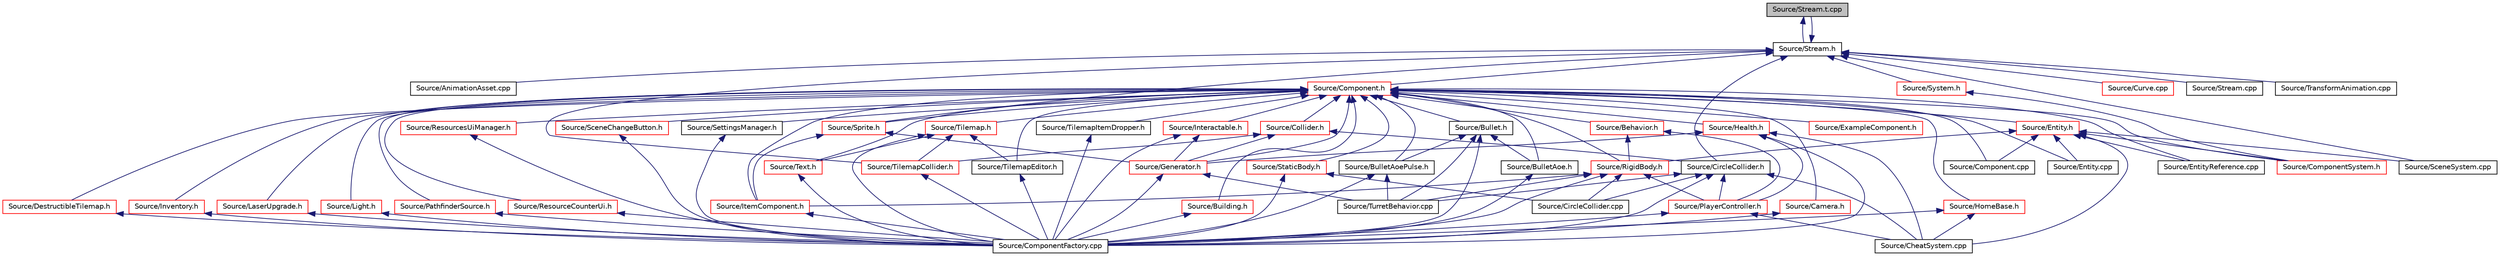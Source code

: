 digraph "Source/Stream.t.cpp"
{
 // LATEX_PDF_SIZE
  edge [fontname="Helvetica",fontsize="10",labelfontname="Helvetica",labelfontsize="10"];
  node [fontname="Helvetica",fontsize="10",shape=record];
  Node1 [label="Source/Stream.t.cpp",height=0.2,width=0.4,color="black", fillcolor="grey75", style="filled", fontcolor="black",tooltip="JSON File reading/writing."];
  Node1 -> Node2 [dir="back",color="midnightblue",fontsize="10",style="solid"];
  Node2 [label="Source/Stream.h",height=0.2,width=0.4,color="black", fillcolor="white", style="filled",URL="$Stream_8h.html",tooltip="JSON File reading/writing."];
  Node2 -> Node3 [dir="back",color="midnightblue",fontsize="10",style="solid"];
  Node3 [label="Source/AnimationAsset.cpp",height=0.2,width=0.4,color="black", fillcolor="white", style="filled",URL="$AnimationAsset_8cpp.html",tooltip="Asset that contains information about a spritesheet animation."];
  Node2 -> Node4 [dir="back",color="midnightblue",fontsize="10",style="solid"];
  Node4 [label="Source/CircleCollider.h",height=0.2,width=0.4,color="black", fillcolor="white", style="filled",URL="$CircleCollider_8h.html",tooltip="Circle-shaped collider."];
  Node4 -> Node5 [dir="back",color="midnightblue",fontsize="10",style="solid"];
  Node5 [label="Source/CheatSystem.cpp",height=0.2,width=0.4,color="black", fillcolor="white", style="filled",URL="$CheatSystem_8cpp.html",tooltip="CheatSystem Class definition."];
  Node4 -> Node6 [dir="back",color="midnightblue",fontsize="10",style="solid"];
  Node6 [label="Source/CircleCollider.cpp",height=0.2,width=0.4,color="black", fillcolor="white", style="filled",URL="$CircleCollider_8cpp.html",tooltip="Circle-shaped collider."];
  Node4 -> Node7 [dir="back",color="midnightblue",fontsize="10",style="solid"];
  Node7 [label="Source/ComponentFactory.cpp",height=0.2,width=0.4,color="black", fillcolor="white", style="filled",URL="$ComponentFactory_8cpp.html",tooltip="Definitions for the component factory class."];
  Node4 -> Node8 [dir="back",color="midnightblue",fontsize="10",style="solid"];
  Node8 [label="Source/PlayerController.h",height=0.2,width=0.4,color="red", fillcolor="white", style="filled",URL="$PlayerController_8h.html",tooltip="PlayerController Behaviour Class."];
  Node8 -> Node5 [dir="back",color="midnightblue",fontsize="10",style="solid"];
  Node8 -> Node7 [dir="back",color="midnightblue",fontsize="10",style="solid"];
  Node4 -> Node11 [dir="back",color="midnightblue",fontsize="10",style="solid"];
  Node11 [label="Source/TurretBehavior.cpp",height=0.2,width=0.4,color="black", fillcolor="white", style="filled",URL="$TurretBehavior_8cpp.html",tooltip="Behavior Compenent for Basic Turret"];
  Node2 -> Node12 [dir="back",color="midnightblue",fontsize="10",style="solid"];
  Node12 [label="Source/Component.h",height=0.2,width=0.4,color="red", fillcolor="white", style="filled",URL="$Component_8h.html",tooltip="Virtual component header."];
  Node12 -> Node13 [dir="back",color="midnightblue",fontsize="10",style="solid"];
  Node13 [label="Source/Behavior.h",height=0.2,width=0.4,color="red", fillcolor="white", style="filled",URL="$Behavior_8h.html",tooltip="Virtual behavior component header."];
  Node13 -> Node8 [dir="back",color="midnightblue",fontsize="10",style="solid"];
  Node13 -> Node61 [dir="back",color="midnightblue",fontsize="10",style="solid"];
  Node61 [label="Source/RigidBody.h",height=0.2,width=0.4,color="red", fillcolor="white", style="filled",URL="$RigidBody_8h_source.html",tooltip=" "];
  Node61 -> Node6 [dir="back",color="midnightblue",fontsize="10",style="solid"];
  Node61 -> Node7 [dir="back",color="midnightblue",fontsize="10",style="solid"];
  Node61 -> Node75 [dir="back",color="midnightblue",fontsize="10",style="solid"];
  Node75 [label="Source/ItemComponent.h",height=0.2,width=0.4,color="red", fillcolor="white", style="filled",URL="$ItemComponent_8h.html",tooltip="Item in the world that can be picked up."];
  Node75 -> Node7 [dir="back",color="midnightblue",fontsize="10",style="solid"];
  Node61 -> Node8 [dir="back",color="midnightblue",fontsize="10",style="solid"];
  Node61 -> Node11 [dir="back",color="midnightblue",fontsize="10",style="solid"];
  Node12 -> Node80 [dir="back",color="midnightblue",fontsize="10",style="solid"];
  Node80 [label="Source/Building.h",height=0.2,width=0.4,color="red", fillcolor="white", style="filled",URL="$Building_8h.html",tooltip="Building Component Class."];
  Node80 -> Node7 [dir="back",color="midnightblue",fontsize="10",style="solid"];
  Node12 -> Node81 [dir="back",color="midnightblue",fontsize="10",style="solid"];
  Node81 [label="Source/Bullet.h",height=0.2,width=0.4,color="black", fillcolor="white", style="filled",URL="$Bullet_8h_source.html",tooltip=" "];
  Node81 -> Node82 [dir="back",color="midnightblue",fontsize="10",style="solid"];
  Node82 [label="Source/BulletAoe.h",height=0.2,width=0.4,color="black", fillcolor="white", style="filled",URL="$BulletAoe_8h_source.html",tooltip=" "];
  Node82 -> Node7 [dir="back",color="midnightblue",fontsize="10",style="solid"];
  Node81 -> Node83 [dir="back",color="midnightblue",fontsize="10",style="solid"];
  Node83 [label="Source/BulletAoePulse.h",height=0.2,width=0.4,color="black", fillcolor="white", style="filled",URL="$BulletAoePulse_8h_source.html",tooltip=" "];
  Node83 -> Node7 [dir="back",color="midnightblue",fontsize="10",style="solid"];
  Node83 -> Node11 [dir="back",color="midnightblue",fontsize="10",style="solid"];
  Node81 -> Node7 [dir="back",color="midnightblue",fontsize="10",style="solid"];
  Node81 -> Node11 [dir="back",color="midnightblue",fontsize="10",style="solid"];
  Node12 -> Node82 [dir="back",color="midnightblue",fontsize="10",style="solid"];
  Node12 -> Node83 [dir="back",color="midnightblue",fontsize="10",style="solid"];
  Node12 -> Node84 [dir="back",color="midnightblue",fontsize="10",style="solid"];
  Node84 [label="Source/Camera.h",height=0.2,width=0.4,color="red", fillcolor="white", style="filled",URL="$Camera_8h.html",tooltip="Camera component for rendering."];
  Node84 -> Node7 [dir="back",color="midnightblue",fontsize="10",style="solid"];
  Node12 -> Node95 [dir="back",color="midnightblue",fontsize="10",style="solid"];
  Node95 [label="Source/Collider.h",height=0.2,width=0.4,color="red", fillcolor="white", style="filled",URL="$Collider_8h.html",tooltip="Base component for detecting collisions."];
  Node95 -> Node4 [dir="back",color="midnightblue",fontsize="10",style="solid"];
  Node95 -> Node25 [dir="back",color="midnightblue",fontsize="10",style="solid"];
  Node25 [label="Source/Generator.h",height=0.2,width=0.4,color="red", fillcolor="white", style="filled",URL="$Generator_8h_source.html",tooltip=" "];
  Node25 -> Node7 [dir="back",color="midnightblue",fontsize="10",style="solid"];
  Node25 -> Node11 [dir="back",color="midnightblue",fontsize="10",style="solid"];
  Node95 -> Node96 [dir="back",color="midnightblue",fontsize="10",style="solid"];
  Node96 [label="Source/TilemapCollider.h",height=0.2,width=0.4,color="red", fillcolor="white", style="filled",URL="$TilemapCollider_8h.html",tooltip="tilemap collider"];
  Node96 -> Node7 [dir="back",color="midnightblue",fontsize="10",style="solid"];
  Node12 -> Node97 [dir="back",color="midnightblue",fontsize="10",style="solid"];
  Node97 [label="Source/Component.cpp",height=0.2,width=0.4,color="black", fillcolor="white", style="filled",URL="$Component_8cpp.html",tooltip="Virtual component header."];
  Node12 -> Node98 [dir="back",color="midnightblue",fontsize="10",style="solid"];
  Node98 [label="Source/ComponentSystem.h",height=0.2,width=0.4,color="red", fillcolor="white", style="filled",URL="$ComponentSystem_8h.html",tooltip="System that keeps track of a specific kind of Component."];
  Node12 -> Node106 [dir="back",color="midnightblue",fontsize="10",style="solid"];
  Node106 [label="Source/DestructibleTilemap.h",height=0.2,width=0.4,color="red", fillcolor="white", style="filled",URL="$DestructibleTilemap_8h.html",tooltip="Component responsible for handling the breaking of tiles with varrying strengths."];
  Node106 -> Node7 [dir="back",color="midnightblue",fontsize="10",style="solid"];
  Node12 -> Node102 [dir="back",color="midnightblue",fontsize="10",style="solid"];
  Node102 [label="Source/Entity.cpp",height=0.2,width=0.4,color="black", fillcolor="white", style="filled",URL="$Entity_8cpp.html",tooltip="Function definitions for the Entity class."];
  Node12 -> Node107 [dir="back",color="midnightblue",fontsize="10",style="solid"];
  Node107 [label="Source/Entity.h",height=0.2,width=0.4,color="red", fillcolor="white", style="filled",URL="$Entity_8h.html",tooltip="Entity class which holds Components."];
  Node107 -> Node5 [dir="back",color="midnightblue",fontsize="10",style="solid"];
  Node107 -> Node97 [dir="back",color="midnightblue",fontsize="10",style="solid"];
  Node107 -> Node98 [dir="back",color="midnightblue",fontsize="10",style="solid"];
  Node107 -> Node102 [dir="back",color="midnightblue",fontsize="10",style="solid"];
  Node107 -> Node136 [dir="back",color="midnightblue",fontsize="10",style="solid"];
  Node136 [label="Source/EntityReference.cpp",height=0.2,width=0.4,color="black", fillcolor="white", style="filled",URL="$EntityReference_8cpp.html",tooltip="a reference to an Entity in the scene"];
  Node107 -> Node61 [dir="back",color="midnightblue",fontsize="10",style="solid"];
  Node107 -> Node133 [dir="back",color="midnightblue",fontsize="10",style="solid"];
  Node133 [label="Source/SceneSystem.cpp",height=0.2,width=0.4,color="black", fillcolor="white", style="filled",URL="$SceneSystem_8cpp.html",tooltip="handles the process of resetting and changing scenes"];
  Node12 -> Node136 [dir="back",color="midnightblue",fontsize="10",style="solid"];
  Node12 -> Node143 [dir="back",color="midnightblue",fontsize="10",style="solid"];
  Node143 [label="Source/ExampleComponent.h",height=0.2,width=0.4,color="red", fillcolor="white", style="filled",URL="$ExampleComponent_8h.html",tooltip="DESCRIPTION HERE."];
  Node12 -> Node25 [dir="back",color="midnightblue",fontsize="10",style="solid"];
  Node12 -> Node145 [dir="back",color="midnightblue",fontsize="10",style="solid"];
  Node145 [label="Source/Health.h",height=0.2,width=0.4,color="red", fillcolor="white", style="filled",URL="$Health_8h_source.html",tooltip=" "];
  Node145 -> Node5 [dir="back",color="midnightblue",fontsize="10",style="solid"];
  Node145 -> Node7 [dir="back",color="midnightblue",fontsize="10",style="solid"];
  Node145 -> Node25 [dir="back",color="midnightblue",fontsize="10",style="solid"];
  Node145 -> Node8 [dir="back",color="midnightblue",fontsize="10",style="solid"];
  Node12 -> Node146 [dir="back",color="midnightblue",fontsize="10",style="solid"];
  Node146 [label="Source/HomeBase.h",height=0.2,width=0.4,color="red", fillcolor="white", style="filled",URL="$HomeBase_8h_source.html",tooltip=" "];
  Node146 -> Node5 [dir="back",color="midnightblue",fontsize="10",style="solid"];
  Node146 -> Node7 [dir="back",color="midnightblue",fontsize="10",style="solid"];
  Node12 -> Node147 [dir="back",color="midnightblue",fontsize="10",style="solid"];
  Node147 [label="Source/Interactable.h",height=0.2,width=0.4,color="red", fillcolor="white", style="filled",URL="$Interactable_8h.html",tooltip="Component which can be interacted with by pressing a button when nearby."];
  Node147 -> Node7 [dir="back",color="midnightblue",fontsize="10",style="solid"];
  Node147 -> Node25 [dir="back",color="midnightblue",fontsize="10",style="solid"];
  Node12 -> Node148 [dir="back",color="midnightblue",fontsize="10",style="solid"];
  Node148 [label="Source/Inventory.h",height=0.2,width=0.4,color="red", fillcolor="white", style="filled",URL="$Inventory_8h.html",tooltip="Inventory component that stores items."];
  Node148 -> Node7 [dir="back",color="midnightblue",fontsize="10",style="solid"];
  Node12 -> Node75 [dir="back",color="midnightblue",fontsize="10",style="solid"];
  Node12 -> Node149 [dir="back",color="midnightblue",fontsize="10",style="solid"];
  Node149 [label="Source/LaserUpgrade.h",height=0.2,width=0.4,color="red", fillcolor="white", style="filled",URL="$LaserUpgrade_8h.html",tooltip="collectable upgrade to the player's MiningLaser"];
  Node149 -> Node7 [dir="back",color="midnightblue",fontsize="10",style="solid"];
  Node12 -> Node150 [dir="back",color="midnightblue",fontsize="10",style="solid"];
  Node150 [label="Source/Light.h",height=0.2,width=0.4,color="red", fillcolor="white", style="filled",URL="$Light_8h.html",tooltip="Light source component. It shines."];
  Node150 -> Node7 [dir="back",color="midnightblue",fontsize="10",style="solid"];
  Node12 -> Node151 [dir="back",color="midnightblue",fontsize="10",style="solid"];
  Node151 [label="Source/PathfinderSource.h",height=0.2,width=0.4,color="red", fillcolor="white", style="filled",URL="$PathfinderSource_8h.html",tooltip="Defines parent entity as the map for pathfinding."];
  Node151 -> Node7 [dir="back",color="midnightblue",fontsize="10",style="solid"];
  Node12 -> Node152 [dir="back",color="midnightblue",fontsize="10",style="solid"];
  Node152 [label="Source/ResourceCounterUi.h",height=0.2,width=0.4,color="red", fillcolor="white", style="filled",URL="$ResourceCounterUi_8h.html",tooltip="Ui Component that displays a resource sprite and a count."];
  Node152 -> Node7 [dir="back",color="midnightblue",fontsize="10",style="solid"];
  Node12 -> Node112 [dir="back",color="midnightblue",fontsize="10",style="solid"];
  Node112 [label="Source/ResourcesUiManager.h",height=0.2,width=0.4,color="red", fillcolor="white", style="filled",URL="$ResourcesUiManager_8h.html",tooltip="Component that manages the UI for displaying what resources a player currently has."];
  Node112 -> Node7 [dir="back",color="midnightblue",fontsize="10",style="solid"];
  Node12 -> Node61 [dir="back",color="midnightblue",fontsize="10",style="solid"];
  Node12 -> Node153 [dir="back",color="midnightblue",fontsize="10",style="solid"];
  Node153 [label="Source/SceneChangeButton.h",height=0.2,width=0.4,color="red", fillcolor="white", style="filled",URL="$SceneChangeButton_8h.html",tooltip="Component that changes the scene when clicked."];
  Node153 -> Node7 [dir="back",color="midnightblue",fontsize="10",style="solid"];
  Node12 -> Node113 [dir="back",color="midnightblue",fontsize="10",style="solid"];
  Node113 [label="Source/SettingsManager.h",height=0.2,width=0.4,color="black", fillcolor="white", style="filled",URL="$SettingsManager_8h.html",tooltip="Settings Manager Class."];
  Node113 -> Node7 [dir="back",color="midnightblue",fontsize="10",style="solid"];
  Node12 -> Node114 [dir="back",color="midnightblue",fontsize="10",style="solid"];
  Node114 [label="Source/Sprite.h",height=0.2,width=0.4,color="red", fillcolor="white", style="filled",URL="$Sprite_8h_source.html",tooltip=" "];
  Node114 -> Node25 [dir="back",color="midnightblue",fontsize="10",style="solid"];
  Node114 -> Node75 [dir="back",color="midnightblue",fontsize="10",style="solid"];
  Node12 -> Node154 [dir="back",color="midnightblue",fontsize="10",style="solid"];
  Node154 [label="Source/StaticBody.h",height=0.2,width=0.4,color="red", fillcolor="white", style="filled",URL="$StaticBody_8h.html",tooltip="pysics body which can be collided with and does not move"];
  Node154 -> Node6 [dir="back",color="midnightblue",fontsize="10",style="solid"];
  Node154 -> Node7 [dir="back",color="midnightblue",fontsize="10",style="solid"];
  Node12 -> Node140 [dir="back",color="midnightblue",fontsize="10",style="solid"];
  Node140 [label="Source/Text.h",height=0.2,width=0.4,color="red", fillcolor="white", style="filled",URL="$Text_8h.html",tooltip="Component that makes use of Tilemap to draw text."];
  Node140 -> Node7 [dir="back",color="midnightblue",fontsize="10",style="solid"];
  Node12 -> Node139 [dir="back",color="midnightblue",fontsize="10",style="solid"];
  Node139 [label="Source/Tilemap.h",height=0.2,width=0.4,color="red", fillcolor="white", style="filled",URL="$Tilemap_8h.html",tooltip="Tilemap component - loads and manages a tilemap array."];
  Node139 -> Node7 [dir="back",color="midnightblue",fontsize="10",style="solid"];
  Node139 -> Node140 [dir="back",color="midnightblue",fontsize="10",style="solid"];
  Node139 -> Node96 [dir="back",color="midnightblue",fontsize="10",style="solid"];
  Node139 -> Node121 [dir="back",color="midnightblue",fontsize="10",style="solid"];
  Node121 [label="Source/TilemapEditor.h",height=0.2,width=0.4,color="black", fillcolor="white", style="filled",URL="$TilemapEditor_8h.html",tooltip="Component that allows direct editing of a Tilemap."];
  Node121 -> Node7 [dir="back",color="midnightblue",fontsize="10",style="solid"];
  Node12 -> Node121 [dir="back",color="midnightblue",fontsize="10",style="solid"];
  Node12 -> Node122 [dir="back",color="midnightblue",fontsize="10",style="solid"];
  Node122 [label="Source/TilemapItemDropper.h",height=0.2,width=0.4,color="black", fillcolor="white", style="filled",URL="$TilemapItemDropper_8h.html",tooltip="Drops an item whenever a tile is broken."];
  Node122 -> Node7 [dir="back",color="midnightblue",fontsize="10",style="solid"];
  Node2 -> Node162 [dir="back",color="midnightblue",fontsize="10",style="solid"];
  Node162 [label="Source/Curve.cpp",height=0.2,width=0.4,color="red", fillcolor="white", style="filled",URL="$Curve_8cpp.html",tooltip="class for interpolating between sequences of values"];
  Node2 -> Node133 [dir="back",color="midnightblue",fontsize="10",style="solid"];
  Node2 -> Node114 [dir="back",color="midnightblue",fontsize="10",style="solid"];
  Node2 -> Node166 [dir="back",color="midnightblue",fontsize="10",style="solid"];
  Node166 [label="Source/Stream.cpp",height=0.2,width=0.4,color="black", fillcolor="white", style="filled",URL="$Stream_8cpp.html",tooltip="JSON File reading/writing."];
  Node2 -> Node1 [dir="back",color="midnightblue",fontsize="10",style="solid"];
  Node2 -> Node167 [dir="back",color="midnightblue",fontsize="10",style="solid"];
  Node167 [label="Source/System.h",height=0.2,width=0.4,color="red", fillcolor="white", style="filled",URL="$System_8h.html",tooltip="Base class for all Systems."];
  Node167 -> Node98 [dir="back",color="midnightblue",fontsize="10",style="solid"];
  Node2 -> Node96 [dir="back",color="midnightblue",fontsize="10",style="solid"];
  Node2 -> Node165 [dir="back",color="midnightblue",fontsize="10",style="solid"];
  Node165 [label="Source/TransformAnimation.cpp",height=0.2,width=0.4,color="black", fillcolor="white", style="filled",URL="$TransformAnimation_8cpp.html",tooltip="Asset that animates a Transform with Curves."];
}
